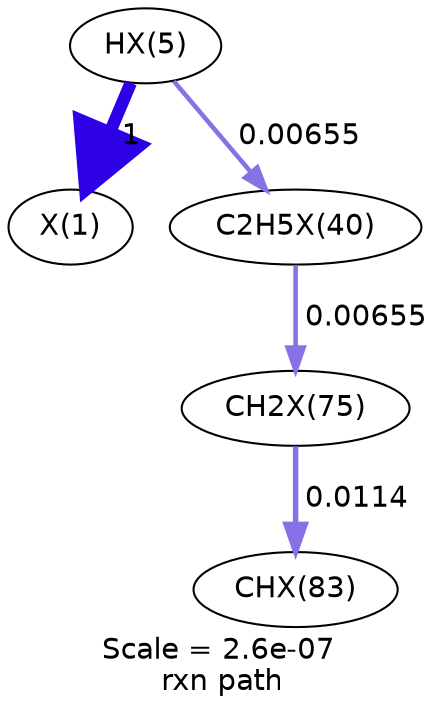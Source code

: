 digraph reaction_paths {
center=1;
s10 -> s9[fontname="Helvetica", style="setlinewidth(6)", arrowsize=3, color="0.7, 1.5, 0.9"
, label=" 1"];
s10 -> s13[fontname="Helvetica", style="setlinewidth(2.2)", arrowsize=1.1, color="0.7, 0.507, 0.9"
, label=" 0.00655"];
s13 -> s17[fontname="Helvetica", style="setlinewidth(2.2)", arrowsize=1.1, color="0.7, 0.507, 0.9"
, label=" 0.00655"];
s17 -> s22[fontname="Helvetica", style="setlinewidth(2.62)", arrowsize=1.31, color="0.7, 0.511, 0.9"
, label=" 0.0114"];
s9 [ fontname="Helvetica", label="X(1)"];
s10 [ fontname="Helvetica", label="HX(5)"];
s13 [ fontname="Helvetica", label="C2H5X(40)"];
s17 [ fontname="Helvetica", label="CH2X(75)"];
s22 [ fontname="Helvetica", label="CHX(83)"];
 label = "Scale = 2.6e-07\l rxn path";
 fontname = "Helvetica";
}
